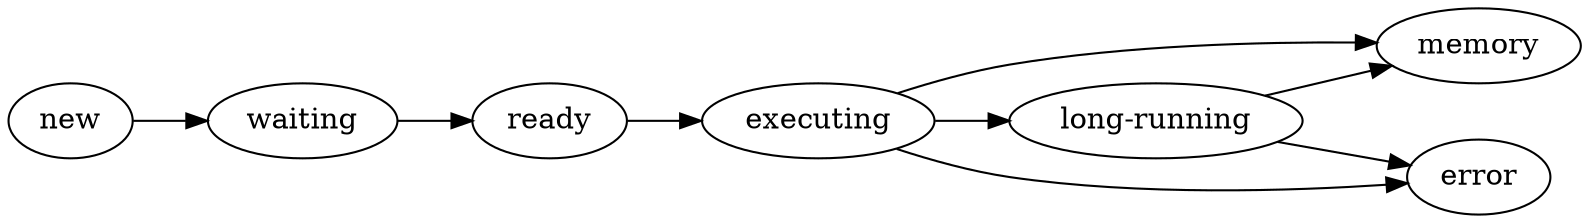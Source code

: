 digraph{
    graph [
        bgcolor="#FFFFFFF00",
        rankdir=LR,
        ];
    new -> waiting;
    waiting -> ready;
    ready -> executing;
    executing -> "long-running";
    executing -> memory;
    executing -> error;
    "long-running" -> memory;
    "long-running" -> error;
}
